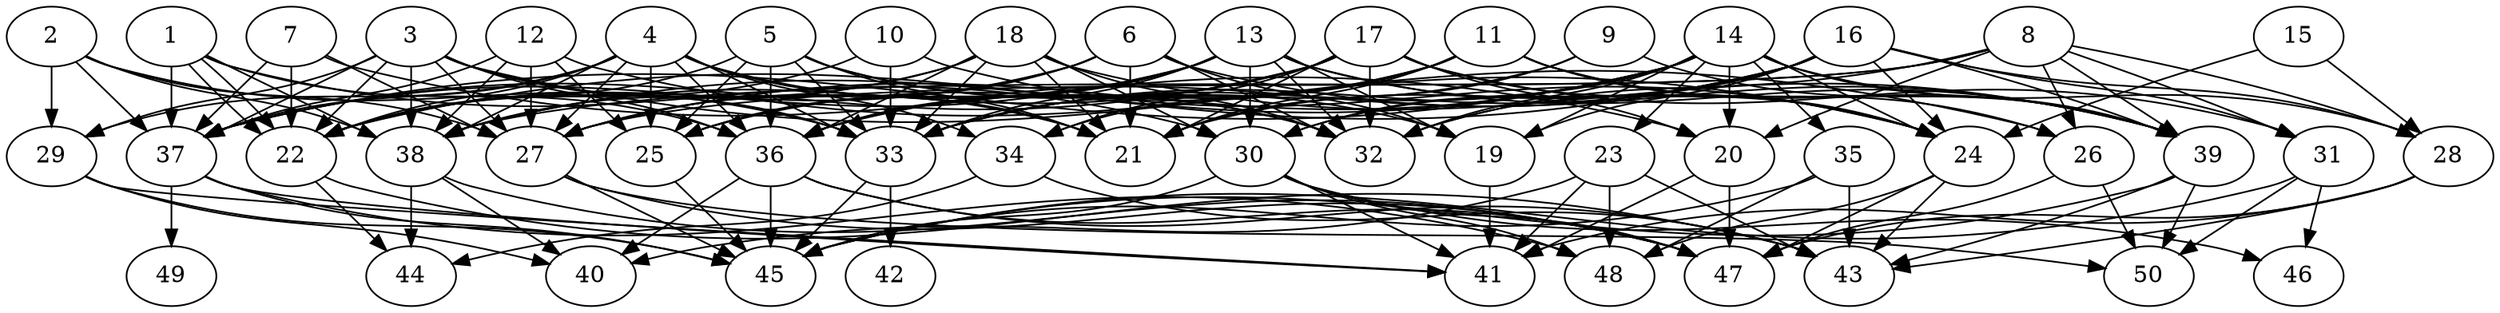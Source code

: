 // DAG automatically generated by daggen at Thu Oct  3 14:07:56 2019
// ./daggen --dot -n 50 --ccr 0.5 --fat 0.7 --regular 0.5 --density 0.6 --mindata 5242880 --maxdata 52428800 
digraph G {
  1 [size="62558208", alpha="0.15", expect_size="31279104"] 
  1 -> 22 [size ="31279104"]
  1 -> 22 [size ="31279104"]
  1 -> 30 [size ="31279104"]
  1 -> 36 [size ="31279104"]
  1 -> 37 [size ="31279104"]
  1 -> 38 [size ="31279104"]
  2 [size="22915072", alpha="0.10", expect_size="11457536"] 
  2 -> 27 [size ="11457536"]
  2 -> 29 [size ="11457536"]
  2 -> 33 [size ="11457536"]
  2 -> 37 [size ="11457536"]
  2 -> 38 [size ="11457536"]
  3 [size="35983360", alpha="0.08", expect_size="17991680"] 
  3 -> 21 [size ="17991680"]
  3 -> 22 [size ="17991680"]
  3 -> 26 [size ="17991680"]
  3 -> 27 [size ="17991680"]
  3 -> 29 [size ="17991680"]
  3 -> 33 [size ="17991680"]
  3 -> 36 [size ="17991680"]
  3 -> 37 [size ="17991680"]
  3 -> 38 [size ="17991680"]
  4 [size="77670400", alpha="0.08", expect_size="38835200"] 
  4 -> 21 [size ="38835200"]
  4 -> 22 [size ="38835200"]
  4 -> 25 [size ="38835200"]
  4 -> 27 [size ="38835200"]
  4 -> 29 [size ="38835200"]
  4 -> 32 [size ="38835200"]
  4 -> 33 [size ="38835200"]
  4 -> 34 [size ="38835200"]
  4 -> 36 [size ="38835200"]
  4 -> 37 [size ="38835200"]
  4 -> 38 [size ="38835200"]
  5 [size="59652096", alpha="0.13", expect_size="29826048"] 
  5 -> 19 [size ="29826048"]
  5 -> 21 [size ="29826048"]
  5 -> 22 [size ="29826048"]
  5 -> 25 [size ="29826048"]
  5 -> 32 [size ="29826048"]
  5 -> 33 [size ="29826048"]
  5 -> 36 [size ="29826048"]
  6 [size="32835584", alpha="0.05", expect_size="16417792"] 
  6 -> 19 [size ="16417792"]
  6 -> 21 [size ="16417792"]
  6 -> 22 [size ="16417792"]
  6 -> 25 [size ="16417792"]
  6 -> 27 [size ="16417792"]
  6 -> 32 [size ="16417792"]
  6 -> 39 [size ="16417792"]
  7 [size="65456128", alpha="0.09", expect_size="32728064"] 
  7 -> 20 [size ="32728064"]
  7 -> 22 [size ="32728064"]
  7 -> 27 [size ="32728064"]
  7 -> 37 [size ="32728064"]
  8 [size="80498688", alpha="0.13", expect_size="40249344"] 
  8 -> 20 [size ="40249344"]
  8 -> 26 [size ="40249344"]
  8 -> 27 [size ="40249344"]
  8 -> 28 [size ="40249344"]
  8 -> 31 [size ="40249344"]
  8 -> 32 [size ="40249344"]
  8 -> 38 [size ="40249344"]
  8 -> 39 [size ="40249344"]
  9 [size="41775104", alpha="0.04", expect_size="20887552"] 
  9 -> 21 [size ="20887552"]
  9 -> 33 [size ="20887552"]
  9 -> 39 [size ="20887552"]
  10 [size="89245696", alpha="0.03", expect_size="44622848"] 
  10 -> 22 [size ="44622848"]
  10 -> 24 [size ="44622848"]
  10 -> 33 [size ="44622848"]
  11 [size="76597248", alpha="0.10", expect_size="38298624"] 
  11 -> 21 [size ="38298624"]
  11 -> 24 [size ="38298624"]
  11 -> 25 [size ="38298624"]
  11 -> 26 [size ="38298624"]
  11 -> 33 [size ="38298624"]
  11 -> 34 [size ="38298624"]
  11 -> 36 [size ="38298624"]
  11 -> 39 [size ="38298624"]
  12 [size="55001088", alpha="0.08", expect_size="27500544"] 
  12 -> 24 [size ="27500544"]
  12 -> 25 [size ="27500544"]
  12 -> 27 [size ="27500544"]
  12 -> 37 [size ="27500544"]
  12 -> 38 [size ="27500544"]
  13 [size="100179968", alpha="0.14", expect_size="50089984"] 
  13 -> 19 [size ="50089984"]
  13 -> 24 [size ="50089984"]
  13 -> 25 [size ="50089984"]
  13 -> 27 [size ="50089984"]
  13 -> 30 [size ="50089984"]
  13 -> 32 [size ="50089984"]
  13 -> 33 [size ="50089984"]
  13 -> 36 [size ="50089984"]
  13 -> 37 [size ="50089984"]
  13 -> 39 [size ="50089984"]
  14 [size="44531712", alpha="0.16", expect_size="22265856"] 
  14 -> 19 [size ="22265856"]
  14 -> 20 [size ="22265856"]
  14 -> 23 [size ="22265856"]
  14 -> 24 [size ="22265856"]
  14 -> 27 [size ="22265856"]
  14 -> 28 [size ="22265856"]
  14 -> 30 [size ="22265856"]
  14 -> 32 [size ="22265856"]
  14 -> 33 [size ="22265856"]
  14 -> 35 [size ="22265856"]
  14 -> 37 [size ="22265856"]
  14 -> 38 [size ="22265856"]
  14 -> 39 [size ="22265856"]
  15 [size="81328128", alpha="0.16", expect_size="40664064"] 
  15 -> 24 [size ="40664064"]
  15 -> 28 [size ="40664064"]
  16 [size="49225728", alpha="0.03", expect_size="24612864"] 
  16 -> 19 [size ="24612864"]
  16 -> 21 [size ="24612864"]
  16 -> 22 [size ="24612864"]
  16 -> 24 [size ="24612864"]
  16 -> 28 [size ="24612864"]
  16 -> 30 [size ="24612864"]
  16 -> 31 [size ="24612864"]
  16 -> 32 [size ="24612864"]
  16 -> 33 [size ="24612864"]
  16 -> 36 [size ="24612864"]
  16 -> 39 [size ="24612864"]
  17 [size="73295872", alpha="0.18", expect_size="36647936"] 
  17 -> 20 [size ="36647936"]
  17 -> 21 [size ="36647936"]
  17 -> 24 [size ="36647936"]
  17 -> 31 [size ="36647936"]
  17 -> 32 [size ="36647936"]
  17 -> 34 [size ="36647936"]
  17 -> 36 [size ="36647936"]
  17 -> 37 [size ="36647936"]
  17 -> 38 [size ="36647936"]
  18 [size="19585024", alpha="0.15", expect_size="9792512"] 
  18 -> 21 [size ="9792512"]
  18 -> 22 [size ="9792512"]
  18 -> 30 [size ="9792512"]
  18 -> 32 [size ="9792512"]
  18 -> 33 [size ="9792512"]
  18 -> 36 [size ="9792512"]
  18 -> 38 [size ="9792512"]
  18 -> 39 [size ="9792512"]
  19 [size="83030016", alpha="0.13", expect_size="41515008"] 
  19 -> 41 [size ="41515008"]
  20 [size="103368704", alpha="0.06", expect_size="51684352"] 
  20 -> 41 [size ="51684352"]
  20 -> 47 [size ="51684352"]
  21 [size="21655552", alpha="0.10", expect_size="10827776"] 
  22 [size="69558272", alpha="0.16", expect_size="34779136"] 
  22 -> 43 [size ="34779136"]
  22 -> 44 [size ="34779136"]
  23 [size="11759616", alpha="0.08", expect_size="5879808"] 
  23 -> 40 [size ="5879808"]
  23 -> 41 [size ="5879808"]
  23 -> 43 [size ="5879808"]
  23 -> 48 [size ="5879808"]
  24 [size="77416448", alpha="0.14", expect_size="38708224"] 
  24 -> 43 [size ="38708224"]
  24 -> 47 [size ="38708224"]
  24 -> 48 [size ="38708224"]
  25 [size="56653824", alpha="0.10", expect_size="28326912"] 
  25 -> 45 [size ="28326912"]
  26 [size="38936576", alpha="0.12", expect_size="19468288"] 
  26 -> 47 [size ="19468288"]
  26 -> 50 [size ="19468288"]
  27 [size="51662848", alpha="0.04", expect_size="25831424"] 
  27 -> 45 [size ="25831424"]
  27 -> 47 [size ="25831424"]
  27 -> 50 [size ="25831424"]
  28 [size="39866368", alpha="0.12", expect_size="19933184"] 
  28 -> 41 [size ="19933184"]
  28 -> 43 [size ="19933184"]
  28 -> 47 [size ="19933184"]
  29 [size="16152576", alpha="0.06", expect_size="8076288"] 
  29 -> 40 [size ="8076288"]
  29 -> 41 [size ="8076288"]
  29 -> 45 [size ="8076288"]
  30 [size="79159296", alpha="0.17", expect_size="39579648"] 
  30 -> 41 [size ="39579648"]
  30 -> 45 [size ="39579648"]
  30 -> 46 [size ="39579648"]
  30 -> 47 [size ="39579648"]
  30 -> 48 [size ="39579648"]
  31 [size="13424640", alpha="0.02", expect_size="6712320"] 
  31 -> 45 [size ="6712320"]
  31 -> 46 [size ="6712320"]
  31 -> 50 [size ="6712320"]
  32 [size="59762688", alpha="0.17", expect_size="29881344"] 
  33 [size="41865216", alpha="0.10", expect_size="20932608"] 
  33 -> 42 [size ="20932608"]
  33 -> 45 [size ="20932608"]
  34 [size="79597568", alpha="0.11", expect_size="39798784"] 
  34 -> 43 [size ="39798784"]
  34 -> 44 [size ="39798784"]
  35 [size="51402752", alpha="0.07", expect_size="25701376"] 
  35 -> 43 [size ="25701376"]
  35 -> 45 [size ="25701376"]
  35 -> 48 [size ="25701376"]
  36 [size="100820992", alpha="0.11", expect_size="50410496"] 
  36 -> 40 [size ="50410496"]
  36 -> 43 [size ="50410496"]
  36 -> 45 [size ="50410496"]
  36 -> 47 [size ="50410496"]
  37 [size="61460480", alpha="0.08", expect_size="30730240"] 
  37 -> 41 [size ="30730240"]
  37 -> 45 [size ="30730240"]
  37 -> 48 [size ="30730240"]
  37 -> 49 [size ="30730240"]
  38 [size="82663424", alpha="0.07", expect_size="41331712"] 
  38 -> 40 [size ="41331712"]
  38 -> 44 [size ="41331712"]
  38 -> 47 [size ="41331712"]
  39 [size="45699072", alpha="0.01", expect_size="22849536"] 
  39 -> 43 [size ="22849536"]
  39 -> 45 [size ="22849536"]
  39 -> 50 [size ="22849536"]
  40 [size="76232704", alpha="0.16", expect_size="38116352"] 
  41 [size="64278528", alpha="0.12", expect_size="32139264"] 
  42 [size="75952128", alpha="0.01", expect_size="37976064"] 
  43 [size="61396992", alpha="0.11", expect_size="30698496"] 
  44 [size="15935488", alpha="0.14", expect_size="7967744"] 
  45 [size="67985408", alpha="0.07", expect_size="33992704"] 
  46 [size="99647488", alpha="0.07", expect_size="49823744"] 
  47 [size="55291904", alpha="0.15", expect_size="27645952"] 
  48 [size="92098560", alpha="0.09", expect_size="46049280"] 
  49 [size="30425088", alpha="0.05", expect_size="15212544"] 
  50 [size="37191680", alpha="0.15", expect_size="18595840"] 
}
